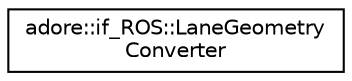 digraph "Graphical Class Hierarchy"
{
 // LATEX_PDF_SIZE
  edge [fontname="Helvetica",fontsize="10",labelfontname="Helvetica",labelfontsize="10"];
  node [fontname="Helvetica",fontsize="10",shape=record];
  rankdir="LR";
  Node0 [label="adore::if_ROS::LaneGeometry\lConverter",height=0.2,width=0.4,color="black", fillcolor="white", style="filled",URL="$structadore_1_1if__ROS_1_1LaneGeometryConverter.html",tooltip=" "];
}
